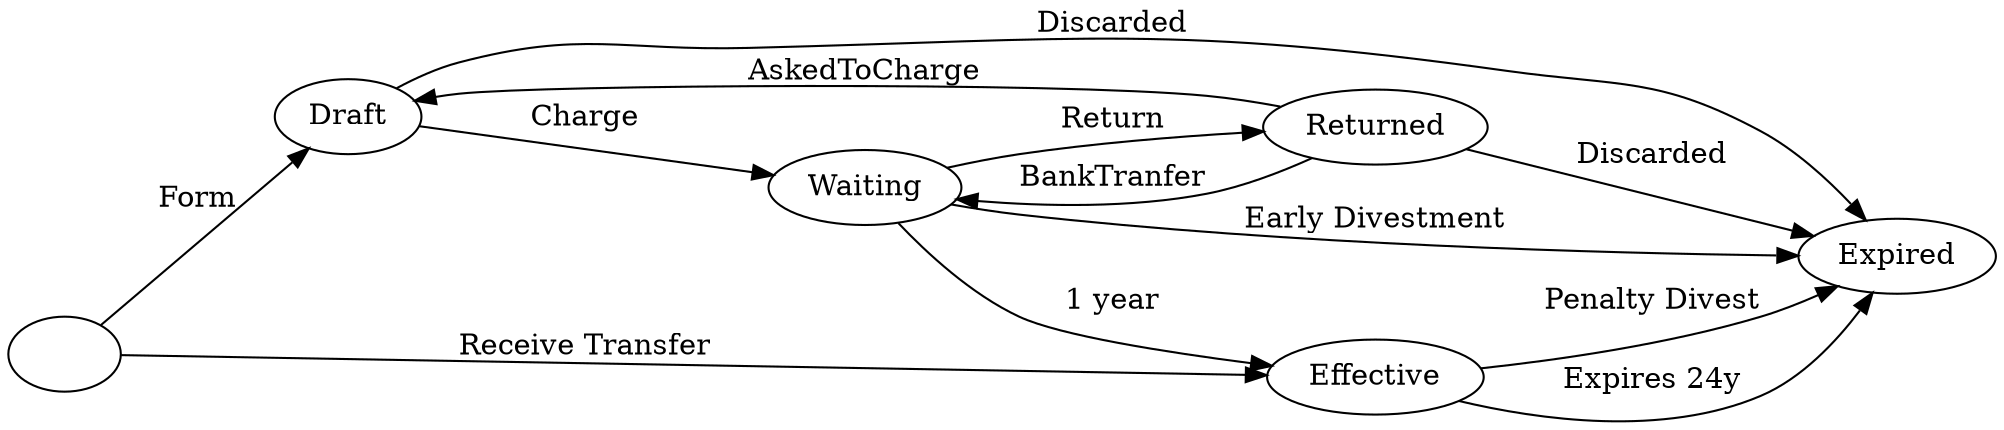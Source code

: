 digraph G {
rankdir=LR
"" -> Draft [label=Form]
Draft -> Waiting [label=Charge]
Waiting -> Returned [label=Return]
Returned -> Waiting [label=BankTranfer]
Returned -> Draft [label=AskedToCharge]
Returned -> Expired [label=Discarded]
Draft -> Expired [label=Discarded]
Waiting -> Expired  [label="Early Divestment"]
Waiting -> Effective [label="1 year"]
Effective -> Expired [label="Expires 24y"]
"" -> Effective [label="Receive Transfer"]
Effective -> Expired [label="Penalty Divest"]
}
